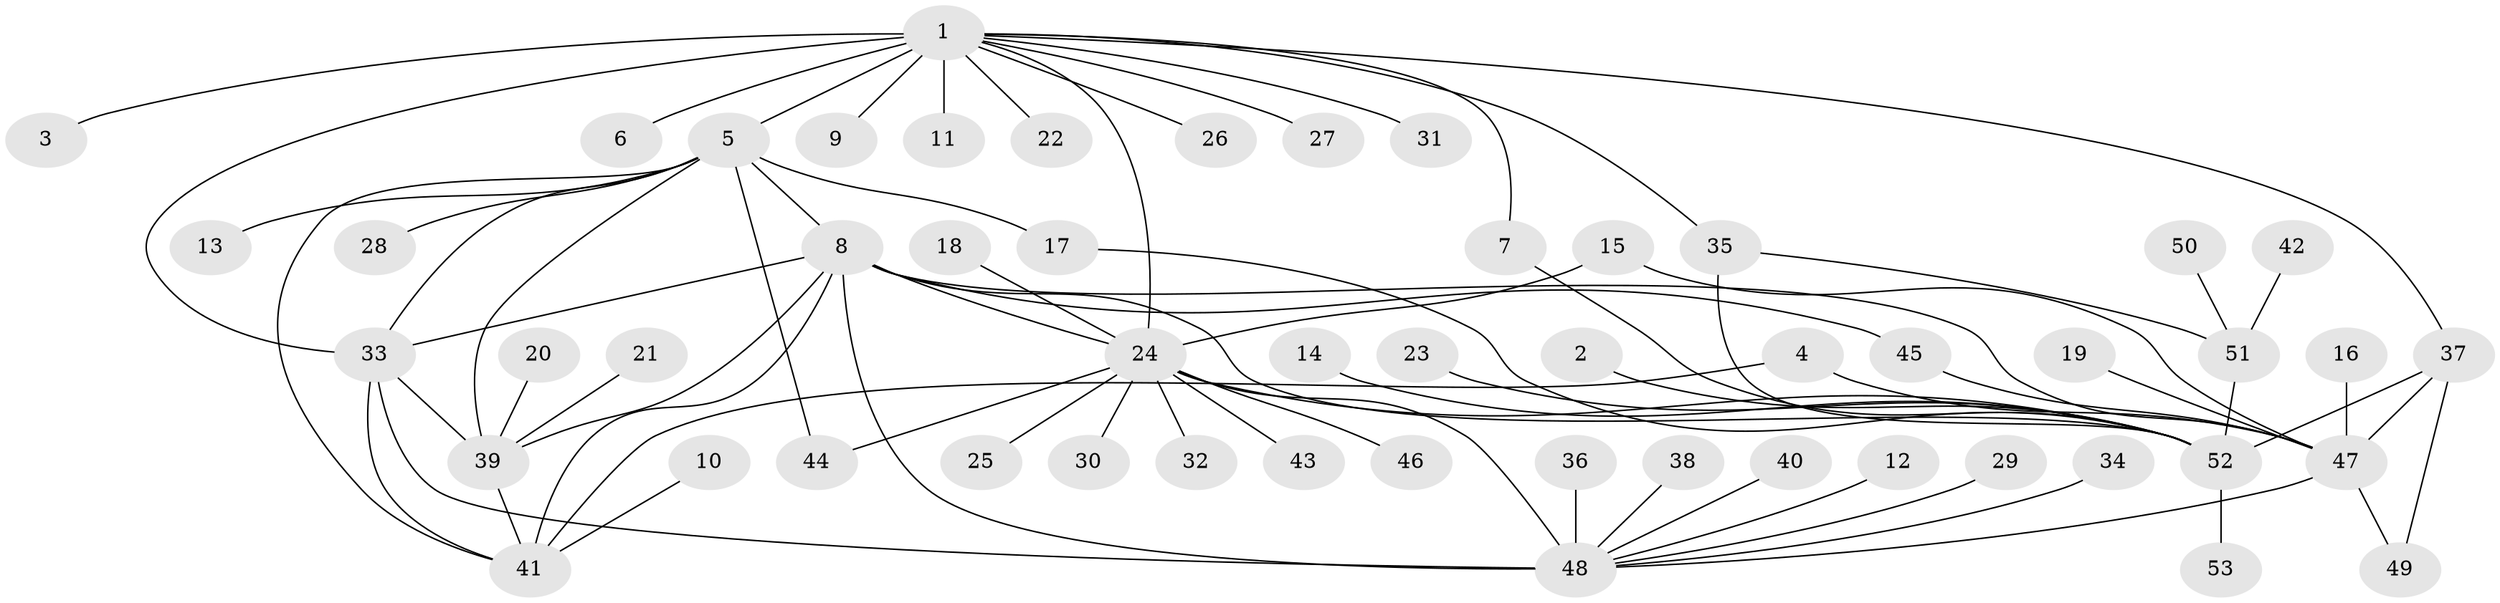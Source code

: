 // original degree distribution, {8: 0.047619047619047616, 6: 0.01904761904761905, 5: 0.01904761904761905, 9: 0.02857142857142857, 7: 0.06666666666666667, 11: 0.01904761904761905, 4: 0.01904761904761905, 15: 0.009523809523809525, 13: 0.009523809523809525, 1: 0.580952380952381, 2: 0.1523809523809524, 3: 0.02857142857142857}
// Generated by graph-tools (version 1.1) at 2025/50/03/09/25 03:50:29]
// undirected, 53 vertices, 75 edges
graph export_dot {
graph [start="1"]
  node [color=gray90,style=filled];
  1;
  2;
  3;
  4;
  5;
  6;
  7;
  8;
  9;
  10;
  11;
  12;
  13;
  14;
  15;
  16;
  17;
  18;
  19;
  20;
  21;
  22;
  23;
  24;
  25;
  26;
  27;
  28;
  29;
  30;
  31;
  32;
  33;
  34;
  35;
  36;
  37;
  38;
  39;
  40;
  41;
  42;
  43;
  44;
  45;
  46;
  47;
  48;
  49;
  50;
  51;
  52;
  53;
  1 -- 3 [weight=1.0];
  1 -- 5 [weight=4.0];
  1 -- 6 [weight=1.0];
  1 -- 7 [weight=1.0];
  1 -- 9 [weight=1.0];
  1 -- 11 [weight=1.0];
  1 -- 22 [weight=1.0];
  1 -- 24 [weight=1.0];
  1 -- 26 [weight=1.0];
  1 -- 27 [weight=1.0];
  1 -- 31 [weight=1.0];
  1 -- 33 [weight=1.0];
  1 -- 35 [weight=1.0];
  1 -- 37 [weight=1.0];
  2 -- 52 [weight=1.0];
  4 -- 41 [weight=1.0];
  4 -- 47 [weight=1.0];
  5 -- 8 [weight=1.0];
  5 -- 13 [weight=1.0];
  5 -- 17 [weight=1.0];
  5 -- 28 [weight=1.0];
  5 -- 33 [weight=1.0];
  5 -- 39 [weight=1.0];
  5 -- 41 [weight=1.0];
  5 -- 44 [weight=1.0];
  7 -- 52 [weight=1.0];
  8 -- 24 [weight=1.0];
  8 -- 33 [weight=1.0];
  8 -- 39 [weight=1.0];
  8 -- 41 [weight=1.0];
  8 -- 45 [weight=1.0];
  8 -- 47 [weight=1.0];
  8 -- 48 [weight=1.0];
  8 -- 52 [weight=1.0];
  10 -- 41 [weight=1.0];
  12 -- 48 [weight=1.0];
  14 -- 52 [weight=1.0];
  15 -- 24 [weight=1.0];
  15 -- 47 [weight=1.0];
  16 -- 47 [weight=1.0];
  17 -- 52 [weight=1.0];
  18 -- 24 [weight=1.0];
  19 -- 47 [weight=1.0];
  20 -- 39 [weight=1.0];
  21 -- 39 [weight=1.0];
  23 -- 52 [weight=1.0];
  24 -- 25 [weight=1.0];
  24 -- 30 [weight=1.0];
  24 -- 32 [weight=1.0];
  24 -- 43 [weight=1.0];
  24 -- 44 [weight=1.0];
  24 -- 46 [weight=1.0];
  24 -- 48 [weight=4.0];
  24 -- 52 [weight=1.0];
  29 -- 48 [weight=1.0];
  33 -- 39 [weight=1.0];
  33 -- 41 [weight=1.0];
  33 -- 48 [weight=1.0];
  34 -- 48 [weight=1.0];
  35 -- 51 [weight=1.0];
  35 -- 52 [weight=3.0];
  36 -- 48 [weight=1.0];
  37 -- 47 [weight=4.0];
  37 -- 49 [weight=2.0];
  37 -- 52 [weight=1.0];
  38 -- 48 [weight=1.0];
  39 -- 41 [weight=1.0];
  40 -- 48 [weight=1.0];
  42 -- 51 [weight=1.0];
  45 -- 47 [weight=1.0];
  47 -- 48 [weight=1.0];
  47 -- 49 [weight=2.0];
  50 -- 51 [weight=1.0];
  51 -- 52 [weight=3.0];
  52 -- 53 [weight=1.0];
}
